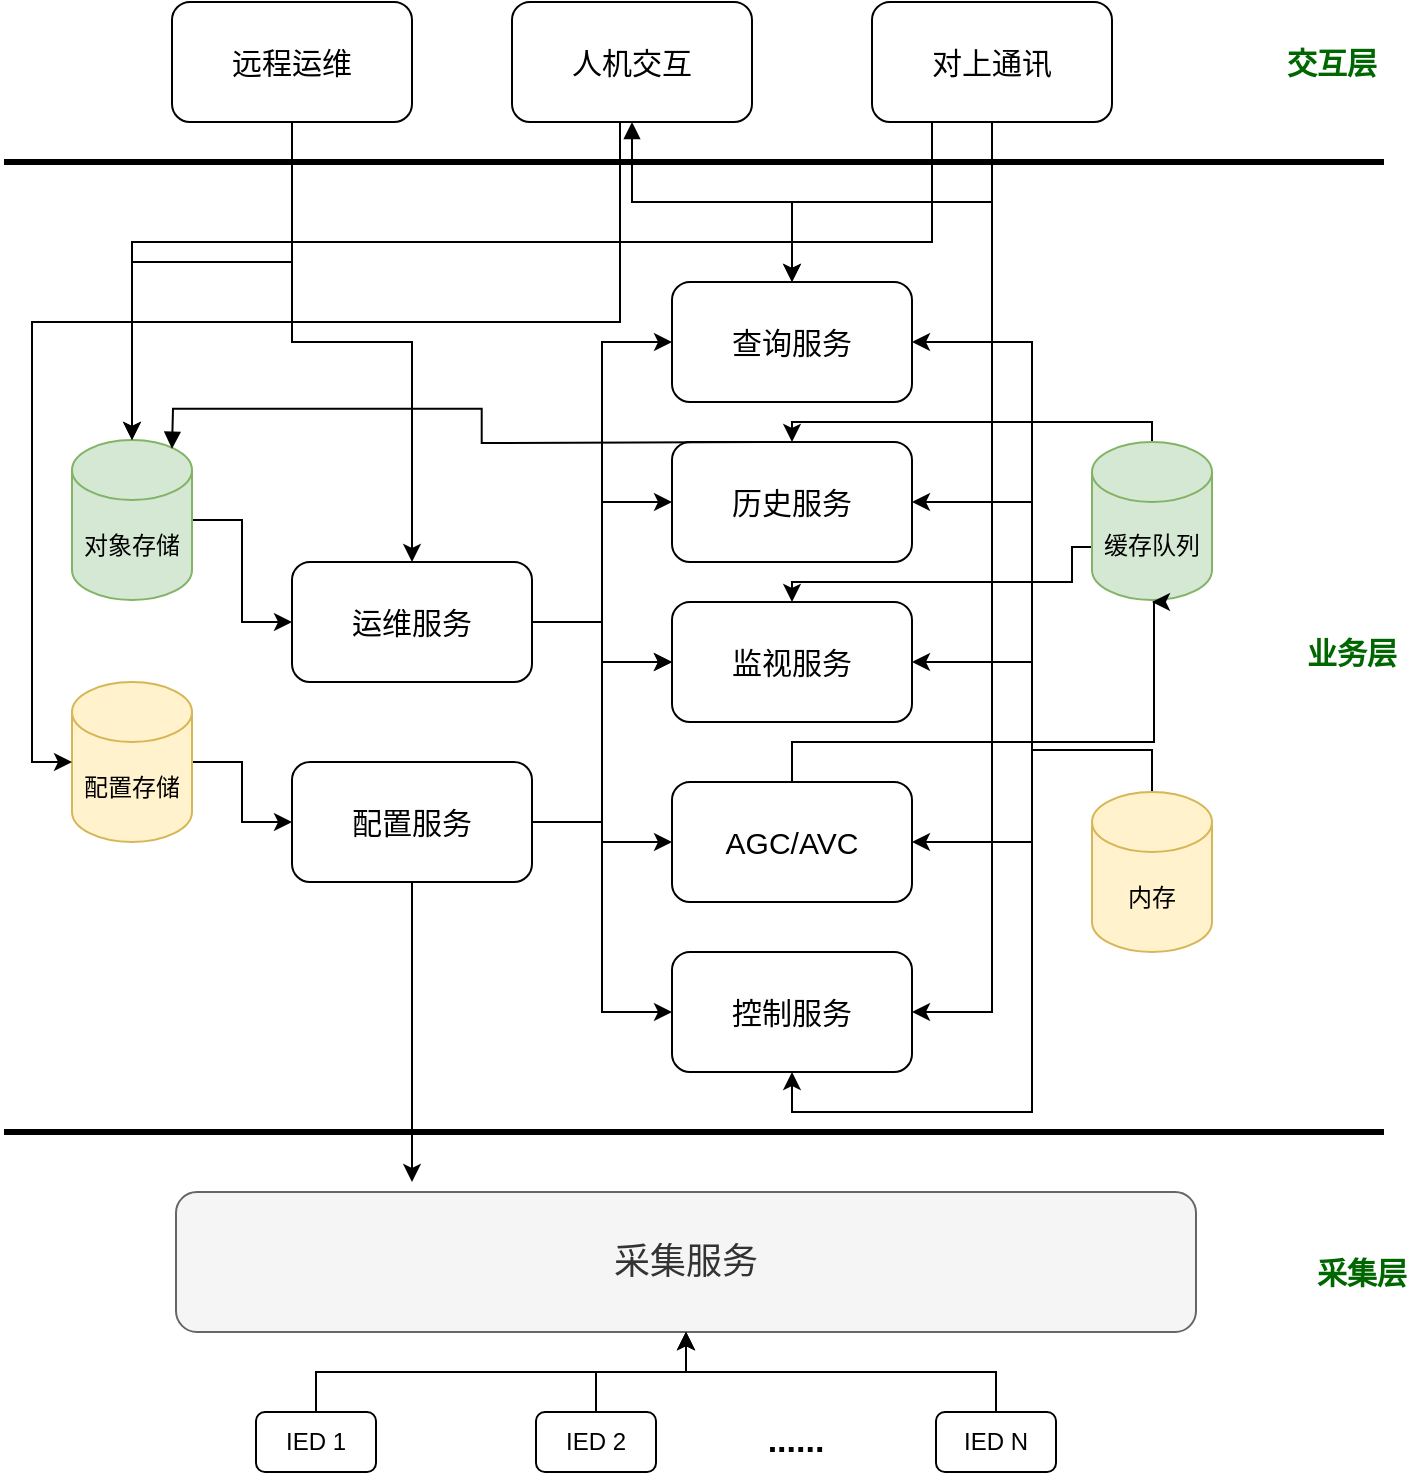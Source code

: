 <mxfile version="26.1.1">
  <diagram name="第 1 页" id="jB9Zdp55F9e-bQfR2lEE">
    <mxGraphModel dx="1426" dy="781" grid="1" gridSize="10" guides="1" tooltips="1" connect="1" arrows="1" fold="1" page="1" pageScale="1" pageWidth="827" pageHeight="1169" math="0" shadow="0">
      <root>
        <mxCell id="0" />
        <mxCell id="1" parent="0" />
        <mxCell id="uw-DFVBwl9FURzbB3nBO-1" value="" style="endArrow=none;html=1;rounded=0;strokeWidth=3;" edge="1" parent="1">
          <mxGeometry width="50" height="50" relative="1" as="geometry">
            <mxPoint x="46" y="655" as="sourcePoint" />
            <mxPoint x="736" y="655" as="targetPoint" />
          </mxGeometry>
        </mxCell>
        <mxCell id="uw-DFVBwl9FURzbB3nBO-2" value="&lt;font style=&quot;font-size: 18px;&quot;&gt;采集服务&lt;/font&gt;" style="rounded=1;whiteSpace=wrap;html=1;shadow=0;glass=0;fillColor=#f5f5f5;fontColor=#333333;strokeColor=#666666;" vertex="1" parent="1">
          <mxGeometry x="132" y="685" width="510" height="70" as="geometry" />
        </mxCell>
        <mxCell id="uw-DFVBwl9FURzbB3nBO-7" value="" style="edgeStyle=orthogonalEdgeStyle;rounded=0;orthogonalLoop=1;jettySize=auto;html=1;" edge="1" parent="1" source="uw-DFVBwl9FURzbB3nBO-3" target="uw-DFVBwl9FURzbB3nBO-2">
          <mxGeometry relative="1" as="geometry" />
        </mxCell>
        <mxCell id="uw-DFVBwl9FURzbB3nBO-3" value="IED 1" style="rounded=1;whiteSpace=wrap;html=1;" vertex="1" parent="1">
          <mxGeometry x="172" y="795" width="60" height="30" as="geometry" />
        </mxCell>
        <mxCell id="uw-DFVBwl9FURzbB3nBO-8" style="edgeStyle=orthogonalEdgeStyle;rounded=0;orthogonalLoop=1;jettySize=auto;html=1;entryX=0.5;entryY=1;entryDx=0;entryDy=0;" edge="1" parent="1" source="uw-DFVBwl9FURzbB3nBO-4" target="uw-DFVBwl9FURzbB3nBO-2">
          <mxGeometry relative="1" as="geometry" />
        </mxCell>
        <mxCell id="uw-DFVBwl9FURzbB3nBO-4" value="IED 2" style="rounded=1;whiteSpace=wrap;html=1;" vertex="1" parent="1">
          <mxGeometry x="312" y="795" width="60" height="30" as="geometry" />
        </mxCell>
        <mxCell id="uw-DFVBwl9FURzbB3nBO-9" style="edgeStyle=orthogonalEdgeStyle;rounded=0;orthogonalLoop=1;jettySize=auto;html=1;entryX=0.5;entryY=1;entryDx=0;entryDy=0;" edge="1" parent="1" source="uw-DFVBwl9FURzbB3nBO-5" target="uw-DFVBwl9FURzbB3nBO-2">
          <mxGeometry relative="1" as="geometry" />
        </mxCell>
        <mxCell id="uw-DFVBwl9FURzbB3nBO-5" value="IED N" style="rounded=1;whiteSpace=wrap;html=1;" vertex="1" parent="1">
          <mxGeometry x="512" y="795" width="60" height="30" as="geometry" />
        </mxCell>
        <mxCell id="uw-DFVBwl9FURzbB3nBO-6" value="&lt;font style=&quot;font-size: 17px;&quot;&gt;&lt;b&gt;......&lt;/b&gt;&lt;/font&gt;" style="text;html=1;align=center;verticalAlign=middle;whiteSpace=wrap;rounded=0;strokeWidth=3;" vertex="1" parent="1">
          <mxGeometry x="412" y="795" width="60" height="30" as="geometry" />
        </mxCell>
        <mxCell id="uw-DFVBwl9FURzbB3nBO-47" style="edgeStyle=orthogonalEdgeStyle;rounded=0;orthogonalLoop=1;jettySize=auto;html=1;entryX=1;entryY=0.5;entryDx=0;entryDy=0;" edge="1" parent="1" source="uw-DFVBwl9FURzbB3nBO-11" target="uw-DFVBwl9FURzbB3nBO-19">
          <mxGeometry relative="1" as="geometry">
            <Array as="points">
              <mxPoint x="560" y="464" />
              <mxPoint x="560" y="260" />
            </Array>
          </mxGeometry>
        </mxCell>
        <mxCell id="uw-DFVBwl9FURzbB3nBO-48" style="edgeStyle=orthogonalEdgeStyle;rounded=0;orthogonalLoop=1;jettySize=auto;html=1;entryX=1;entryY=0.5;entryDx=0;entryDy=0;" edge="1" parent="1" source="uw-DFVBwl9FURzbB3nBO-11" target="uw-DFVBwl9FURzbB3nBO-22">
          <mxGeometry relative="1" as="geometry">
            <Array as="points">
              <mxPoint x="560" y="464" />
              <mxPoint x="560" y="340" />
            </Array>
          </mxGeometry>
        </mxCell>
        <mxCell id="uw-DFVBwl9FURzbB3nBO-49" style="edgeStyle=orthogonalEdgeStyle;rounded=0;orthogonalLoop=1;jettySize=auto;html=1;entryX=1;entryY=0.5;entryDx=0;entryDy=0;" edge="1" parent="1" source="uw-DFVBwl9FURzbB3nBO-11" target="uw-DFVBwl9FURzbB3nBO-18">
          <mxGeometry relative="1" as="geometry">
            <Array as="points">
              <mxPoint x="560" y="464" />
              <mxPoint x="560" y="420" />
            </Array>
          </mxGeometry>
        </mxCell>
        <mxCell id="uw-DFVBwl9FURzbB3nBO-50" style="edgeStyle=orthogonalEdgeStyle;rounded=0;orthogonalLoop=1;jettySize=auto;html=1;entryX=1;entryY=0.5;entryDx=0;entryDy=0;" edge="1" parent="1" source="uw-DFVBwl9FURzbB3nBO-11" target="uw-DFVBwl9FURzbB3nBO-17">
          <mxGeometry relative="1" as="geometry">
            <Array as="points">
              <mxPoint x="560" y="464" />
              <mxPoint x="560" y="510" />
            </Array>
          </mxGeometry>
        </mxCell>
        <mxCell id="uw-DFVBwl9FURzbB3nBO-52" style="edgeStyle=orthogonalEdgeStyle;rounded=0;orthogonalLoop=1;jettySize=auto;html=1;entryX=0.5;entryY=1;entryDx=0;entryDy=0;" edge="1" parent="1" source="uw-DFVBwl9FURzbB3nBO-11" target="uw-DFVBwl9FURzbB3nBO-16">
          <mxGeometry relative="1" as="geometry">
            <Array as="points">
              <mxPoint x="560" y="464" />
              <mxPoint x="560" y="645" />
              <mxPoint x="440" y="645" />
            </Array>
          </mxGeometry>
        </mxCell>
        <mxCell id="uw-DFVBwl9FURzbB3nBO-11" value="内存" style="shape=cylinder3;whiteSpace=wrap;html=1;boundedLbl=1;backgroundOutline=1;size=15;fillColor=#fff2cc;strokeColor=#d6b656;" vertex="1" parent="1">
          <mxGeometry x="590" y="485" width="60" height="80" as="geometry" />
        </mxCell>
        <mxCell id="uw-DFVBwl9FURzbB3nBO-54" style="edgeStyle=orthogonalEdgeStyle;rounded=0;orthogonalLoop=1;jettySize=auto;html=1;entryX=0.5;entryY=0;entryDx=0;entryDy=0;exitX=0;exitY=0;exitDx=0;exitDy=52.5;exitPerimeter=0;" edge="1" parent="1" source="uw-DFVBwl9FURzbB3nBO-12" target="uw-DFVBwl9FURzbB3nBO-18">
          <mxGeometry relative="1" as="geometry">
            <mxPoint x="590" y="380" as="sourcePoint" />
            <Array as="points">
              <mxPoint x="580" y="362" />
              <mxPoint x="580" y="380" />
              <mxPoint x="440" y="380" />
            </Array>
          </mxGeometry>
        </mxCell>
        <mxCell id="uw-DFVBwl9FURzbB3nBO-55" style="edgeStyle=orthogonalEdgeStyle;rounded=0;orthogonalLoop=1;jettySize=auto;html=1;entryX=0.5;entryY=0;entryDx=0;entryDy=0;" edge="1" parent="1" source="uw-DFVBwl9FURzbB3nBO-12" target="uw-DFVBwl9FURzbB3nBO-22">
          <mxGeometry relative="1" as="geometry">
            <Array as="points">
              <mxPoint x="620" y="300" />
              <mxPoint x="440" y="300" />
            </Array>
          </mxGeometry>
        </mxCell>
        <mxCell id="uw-DFVBwl9FURzbB3nBO-12" value="缓存队列" style="shape=cylinder3;whiteSpace=wrap;html=1;boundedLbl=1;backgroundOutline=1;size=15;fillColor=#d5e8d4;strokeColor=#82b366;" vertex="1" parent="1">
          <mxGeometry x="590" y="310" width="60" height="79" as="geometry" />
        </mxCell>
        <mxCell id="uw-DFVBwl9FURzbB3nBO-16" value="&lt;font style=&quot;font-size: 15px;&quot;&gt;控制服务&lt;/font&gt;" style="rounded=1;whiteSpace=wrap;html=1;" vertex="1" parent="1">
          <mxGeometry x="380" y="565" width="120" height="60" as="geometry" />
        </mxCell>
        <mxCell id="uw-DFVBwl9FURzbB3nBO-53" style="edgeStyle=orthogonalEdgeStyle;rounded=0;orthogonalLoop=1;jettySize=auto;html=1;exitX=0.5;exitY=0;exitDx=0;exitDy=0;" edge="1" parent="1" source="uw-DFVBwl9FURzbB3nBO-17">
          <mxGeometry relative="1" as="geometry">
            <mxPoint x="620" y="390" as="targetPoint" />
            <Array as="points">
              <mxPoint x="440" y="460" />
              <mxPoint x="621" y="460" />
            </Array>
          </mxGeometry>
        </mxCell>
        <mxCell id="uw-DFVBwl9FURzbB3nBO-17" value="&lt;font style=&quot;font-size: 15px;&quot;&gt;AGC/AVC&lt;/font&gt;" style="rounded=1;whiteSpace=wrap;html=1;" vertex="1" parent="1">
          <mxGeometry x="380" y="480" width="120" height="60" as="geometry" />
        </mxCell>
        <mxCell id="uw-DFVBwl9FURzbB3nBO-18" value="&lt;span style=&quot;font-size: 15px;&quot;&gt;监视服务&lt;/span&gt;" style="rounded=1;whiteSpace=wrap;html=1;" vertex="1" parent="1">
          <mxGeometry x="380" y="390" width="120" height="60" as="geometry" />
        </mxCell>
        <mxCell id="uw-DFVBwl9FURzbB3nBO-19" value="&lt;span style=&quot;font-size: 15px;&quot;&gt;查询服务&lt;/span&gt;" style="rounded=1;whiteSpace=wrap;html=1;" vertex="1" parent="1">
          <mxGeometry x="380" y="230" width="120" height="60" as="geometry" />
        </mxCell>
        <mxCell id="uw-DFVBwl9FURzbB3nBO-25" style="edgeStyle=orthogonalEdgeStyle;rounded=0;orthogonalLoop=1;jettySize=auto;html=1;entryX=0;entryY=0.5;entryDx=0;entryDy=0;" edge="1" parent="1" source="uw-DFVBwl9FURzbB3nBO-20" target="uw-DFVBwl9FURzbB3nBO-19">
          <mxGeometry relative="1" as="geometry" />
        </mxCell>
        <mxCell id="uw-DFVBwl9FURzbB3nBO-26" style="edgeStyle=orthogonalEdgeStyle;rounded=0;orthogonalLoop=1;jettySize=auto;html=1;entryX=0;entryY=0.5;entryDx=0;entryDy=0;" edge="1" parent="1" source="uw-DFVBwl9FURzbB3nBO-20" target="uw-DFVBwl9FURzbB3nBO-22">
          <mxGeometry relative="1" as="geometry" />
        </mxCell>
        <mxCell id="uw-DFVBwl9FURzbB3nBO-27" style="edgeStyle=orthogonalEdgeStyle;rounded=0;orthogonalLoop=1;jettySize=auto;html=1;entryX=0;entryY=0.5;entryDx=0;entryDy=0;" edge="1" parent="1" source="uw-DFVBwl9FURzbB3nBO-20" target="uw-DFVBwl9FURzbB3nBO-18">
          <mxGeometry relative="1" as="geometry" />
        </mxCell>
        <mxCell id="uw-DFVBwl9FURzbB3nBO-28" style="edgeStyle=orthogonalEdgeStyle;rounded=0;orthogonalLoop=1;jettySize=auto;html=1;entryX=0;entryY=0.5;entryDx=0;entryDy=0;" edge="1" parent="1" source="uw-DFVBwl9FURzbB3nBO-20" target="uw-DFVBwl9FURzbB3nBO-17">
          <mxGeometry relative="1" as="geometry" />
        </mxCell>
        <mxCell id="uw-DFVBwl9FURzbB3nBO-29" style="edgeStyle=orthogonalEdgeStyle;rounded=0;orthogonalLoop=1;jettySize=auto;html=1;entryX=0;entryY=0.5;entryDx=0;entryDy=0;" edge="1" parent="1" source="uw-DFVBwl9FURzbB3nBO-20" target="uw-DFVBwl9FURzbB3nBO-16">
          <mxGeometry relative="1" as="geometry" />
        </mxCell>
        <mxCell id="uw-DFVBwl9FURzbB3nBO-20" value="&lt;span style=&quot;font-size: 15px;&quot;&gt;运维服务&lt;/span&gt;" style="rounded=1;whiteSpace=wrap;html=1;" vertex="1" parent="1">
          <mxGeometry x="190" y="370" width="120" height="60" as="geometry" />
        </mxCell>
        <mxCell id="uw-DFVBwl9FURzbB3nBO-30" style="edgeStyle=orthogonalEdgeStyle;rounded=0;orthogonalLoop=1;jettySize=auto;html=1;entryX=0;entryY=0.5;entryDx=0;entryDy=0;" edge="1" parent="1" source="uw-DFVBwl9FURzbB3nBO-21" target="uw-DFVBwl9FURzbB3nBO-18">
          <mxGeometry relative="1" as="geometry" />
        </mxCell>
        <mxCell id="uw-DFVBwl9FURzbB3nBO-56" style="edgeStyle=orthogonalEdgeStyle;rounded=0;orthogonalLoop=1;jettySize=auto;html=1;" edge="1" parent="1" source="uw-DFVBwl9FURzbB3nBO-21">
          <mxGeometry relative="1" as="geometry">
            <mxPoint x="250" y="680" as="targetPoint" />
          </mxGeometry>
        </mxCell>
        <mxCell id="uw-DFVBwl9FURzbB3nBO-21" value="&lt;span style=&quot;font-size: 15px;&quot;&gt;配置服务&lt;/span&gt;" style="rounded=1;whiteSpace=wrap;html=1;" vertex="1" parent="1">
          <mxGeometry x="190" y="470" width="120" height="60" as="geometry" />
        </mxCell>
        <mxCell id="uw-DFVBwl9FURzbB3nBO-22" value="&lt;span style=&quot;font-size: 15px;&quot;&gt;历史服务&lt;/span&gt;" style="rounded=1;whiteSpace=wrap;html=1;" vertex="1" parent="1">
          <mxGeometry x="380" y="310" width="120" height="60" as="geometry" />
        </mxCell>
        <mxCell id="uw-DFVBwl9FURzbB3nBO-35" style="edgeStyle=orthogonalEdgeStyle;rounded=0;orthogonalLoop=1;jettySize=auto;html=1;entryX=0;entryY=0.5;entryDx=0;entryDy=0;" edge="1" parent="1" source="uw-DFVBwl9FURzbB3nBO-23" target="uw-DFVBwl9FURzbB3nBO-20">
          <mxGeometry relative="1" as="geometry" />
        </mxCell>
        <mxCell id="uw-DFVBwl9FURzbB3nBO-23" value="对象存储" style="shape=cylinder3;whiteSpace=wrap;html=1;boundedLbl=1;backgroundOutline=1;size=15;fillColor=#d5e8d4;strokeColor=#82b366;" vertex="1" parent="1">
          <mxGeometry x="80" y="309" width="60" height="80" as="geometry" />
        </mxCell>
        <mxCell id="uw-DFVBwl9FURzbB3nBO-31" style="edgeStyle=orthogonalEdgeStyle;rounded=0;orthogonalLoop=1;jettySize=auto;html=1;entryX=0;entryY=0.5;entryDx=0;entryDy=0;" edge="1" parent="1" source="uw-DFVBwl9FURzbB3nBO-24" target="uw-DFVBwl9FURzbB3nBO-21">
          <mxGeometry relative="1" as="geometry" />
        </mxCell>
        <mxCell id="uw-DFVBwl9FURzbB3nBO-24" value="配置存储" style="shape=cylinder3;whiteSpace=wrap;html=1;boundedLbl=1;backgroundOutline=1;size=15;fillColor=#fff2cc;strokeColor=#d6b656;" vertex="1" parent="1">
          <mxGeometry x="80" y="430" width="60" height="80" as="geometry" />
        </mxCell>
        <mxCell id="uw-DFVBwl9FURzbB3nBO-32" value="" style="endArrow=none;html=1;rounded=0;strokeWidth=3;" edge="1" parent="1">
          <mxGeometry width="50" height="50" relative="1" as="geometry">
            <mxPoint x="46" y="170" as="sourcePoint" />
            <mxPoint x="736" y="170" as="targetPoint" />
          </mxGeometry>
        </mxCell>
        <mxCell id="uw-DFVBwl9FURzbB3nBO-34" style="edgeStyle=orthogonalEdgeStyle;rounded=0;orthogonalLoop=1;jettySize=auto;html=1;" edge="1" parent="1" source="uw-DFVBwl9FURzbB3nBO-33" target="uw-DFVBwl9FURzbB3nBO-23">
          <mxGeometry relative="1" as="geometry">
            <Array as="points">
              <mxPoint x="190" y="220" />
              <mxPoint x="110" y="220" />
            </Array>
          </mxGeometry>
        </mxCell>
        <mxCell id="uw-DFVBwl9FURzbB3nBO-36" style="edgeStyle=orthogonalEdgeStyle;rounded=0;orthogonalLoop=1;jettySize=auto;html=1;" edge="1" parent="1" source="uw-DFVBwl9FURzbB3nBO-33" target="uw-DFVBwl9FURzbB3nBO-20">
          <mxGeometry relative="1" as="geometry" />
        </mxCell>
        <mxCell id="uw-DFVBwl9FURzbB3nBO-33" value="&lt;span style=&quot;font-size: 15px;&quot;&gt;远程运维&lt;/span&gt;" style="rounded=1;whiteSpace=wrap;html=1;" vertex="1" parent="1">
          <mxGeometry x="130" y="90" width="120" height="60" as="geometry" />
        </mxCell>
        <mxCell id="uw-DFVBwl9FURzbB3nBO-38" style="edgeStyle=orthogonalEdgeStyle;rounded=0;orthogonalLoop=1;jettySize=auto;html=1;entryX=0.5;entryY=0;entryDx=0;entryDy=0;startArrow=block;startFill=1;" edge="1" parent="1" source="uw-DFVBwl9FURzbB3nBO-37" target="uw-DFVBwl9FURzbB3nBO-19">
          <mxGeometry relative="1" as="geometry" />
        </mxCell>
        <mxCell id="uw-DFVBwl9FURzbB3nBO-37" value="&lt;span style=&quot;font-size: 15px;&quot;&gt;人机交互&lt;/span&gt;" style="rounded=1;whiteSpace=wrap;html=1;" vertex="1" parent="1">
          <mxGeometry x="300" y="90" width="120" height="60" as="geometry" />
        </mxCell>
        <mxCell id="uw-DFVBwl9FURzbB3nBO-39" style="edgeStyle=orthogonalEdgeStyle;rounded=0;orthogonalLoop=1;jettySize=auto;html=1;entryX=0;entryY=0.5;entryDx=0;entryDy=0;entryPerimeter=0;exitX=0.5;exitY=1;exitDx=0;exitDy=0;" edge="1" parent="1" source="uw-DFVBwl9FURzbB3nBO-37" target="uw-DFVBwl9FURzbB3nBO-24">
          <mxGeometry relative="1" as="geometry">
            <Array as="points">
              <mxPoint x="354" y="250" />
              <mxPoint x="60" y="250" />
              <mxPoint x="60" y="470" />
            </Array>
          </mxGeometry>
        </mxCell>
        <mxCell id="uw-DFVBwl9FURzbB3nBO-41" style="edgeStyle=orthogonalEdgeStyle;rounded=0;orthogonalLoop=1;jettySize=auto;html=1;entryX=1;entryY=0.5;entryDx=0;entryDy=0;" edge="1" parent="1" source="uw-DFVBwl9FURzbB3nBO-40" target="uw-DFVBwl9FURzbB3nBO-16">
          <mxGeometry relative="1" as="geometry">
            <Array as="points">
              <mxPoint x="540" y="595" />
            </Array>
          </mxGeometry>
        </mxCell>
        <mxCell id="uw-DFVBwl9FURzbB3nBO-42" style="edgeStyle=orthogonalEdgeStyle;rounded=0;orthogonalLoop=1;jettySize=auto;html=1;entryX=0.5;entryY=0;entryDx=0;entryDy=0;" edge="1" parent="1" source="uw-DFVBwl9FURzbB3nBO-40" target="uw-DFVBwl9FURzbB3nBO-19">
          <mxGeometry relative="1" as="geometry" />
        </mxCell>
        <mxCell id="uw-DFVBwl9FURzbB3nBO-46" style="edgeStyle=orthogonalEdgeStyle;rounded=0;orthogonalLoop=1;jettySize=auto;html=1;exitX=0.25;exitY=1;exitDx=0;exitDy=0;" edge="1" parent="1" source="uw-DFVBwl9FURzbB3nBO-40" target="uw-DFVBwl9FURzbB3nBO-23">
          <mxGeometry relative="1" as="geometry">
            <Array as="points">
              <mxPoint x="510" y="210" />
              <mxPoint x="110" y="210" />
            </Array>
          </mxGeometry>
        </mxCell>
        <mxCell id="uw-DFVBwl9FURzbB3nBO-40" value="&lt;span style=&quot;font-size: 15px;&quot;&gt;对上通讯&lt;/span&gt;" style="rounded=1;whiteSpace=wrap;html=1;" vertex="1" parent="1">
          <mxGeometry x="480" y="90" width="120" height="60" as="geometry" />
        </mxCell>
        <mxCell id="uw-DFVBwl9FURzbB3nBO-44" style="edgeStyle=orthogonalEdgeStyle;rounded=0;orthogonalLoop=1;jettySize=auto;html=1;entryX=0.855;entryY=0;entryDx=0;entryDy=4.35;entryPerimeter=0;startArrow=none;startFill=0;endArrow=block;exitX=0.5;exitY=0;exitDx=0;exitDy=0;endFill=1;" edge="1" parent="1">
          <mxGeometry relative="1" as="geometry">
            <mxPoint x="438.7" y="310" as="sourcePoint" />
            <mxPoint x="130.0" y="313.35" as="targetPoint" />
          </mxGeometry>
        </mxCell>
        <mxCell id="uw-DFVBwl9FURzbB3nBO-57" value="&lt;font style=&quot;font-size: 15px; color: rgb(0, 102, 0);&quot;&gt;&lt;b&gt;&lt;font style=&quot;&quot;&gt;采&lt;/font&gt;集层&lt;/b&gt;&lt;/font&gt;" style="text;html=1;align=center;verticalAlign=middle;whiteSpace=wrap;rounded=0;" vertex="1" parent="1">
          <mxGeometry x="695" y="710" width="60" height="30" as="geometry" />
        </mxCell>
        <mxCell id="uw-DFVBwl9FURzbB3nBO-58" value="&lt;font style=&quot;font-size: 15px; color: rgb(0, 102, 0);&quot;&gt;&lt;b&gt;业务层&lt;/b&gt;&lt;/font&gt;" style="text;html=1;align=center;verticalAlign=middle;whiteSpace=wrap;rounded=0;" vertex="1" parent="1">
          <mxGeometry x="690" y="400" width="60" height="30" as="geometry" />
        </mxCell>
        <mxCell id="uw-DFVBwl9FURzbB3nBO-59" value="&lt;font style=&quot;font-size: 15px; color: rgb(0, 102, 0);&quot;&gt;&lt;b&gt;交互层&lt;/b&gt;&lt;/font&gt;" style="text;html=1;align=center;verticalAlign=middle;whiteSpace=wrap;rounded=0;" vertex="1" parent="1">
          <mxGeometry x="680" y="105" width="60" height="30" as="geometry" />
        </mxCell>
      </root>
    </mxGraphModel>
  </diagram>
</mxfile>
